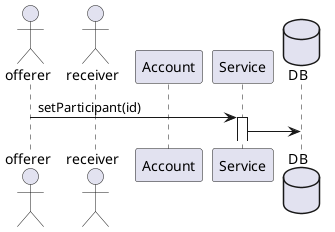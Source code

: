 @startuml

actor offerer
actor receiver
participant Account
participant Service
database DB

offerer -> Service: setParticipant(id)
activate Service
Service -> DB:

@enduml